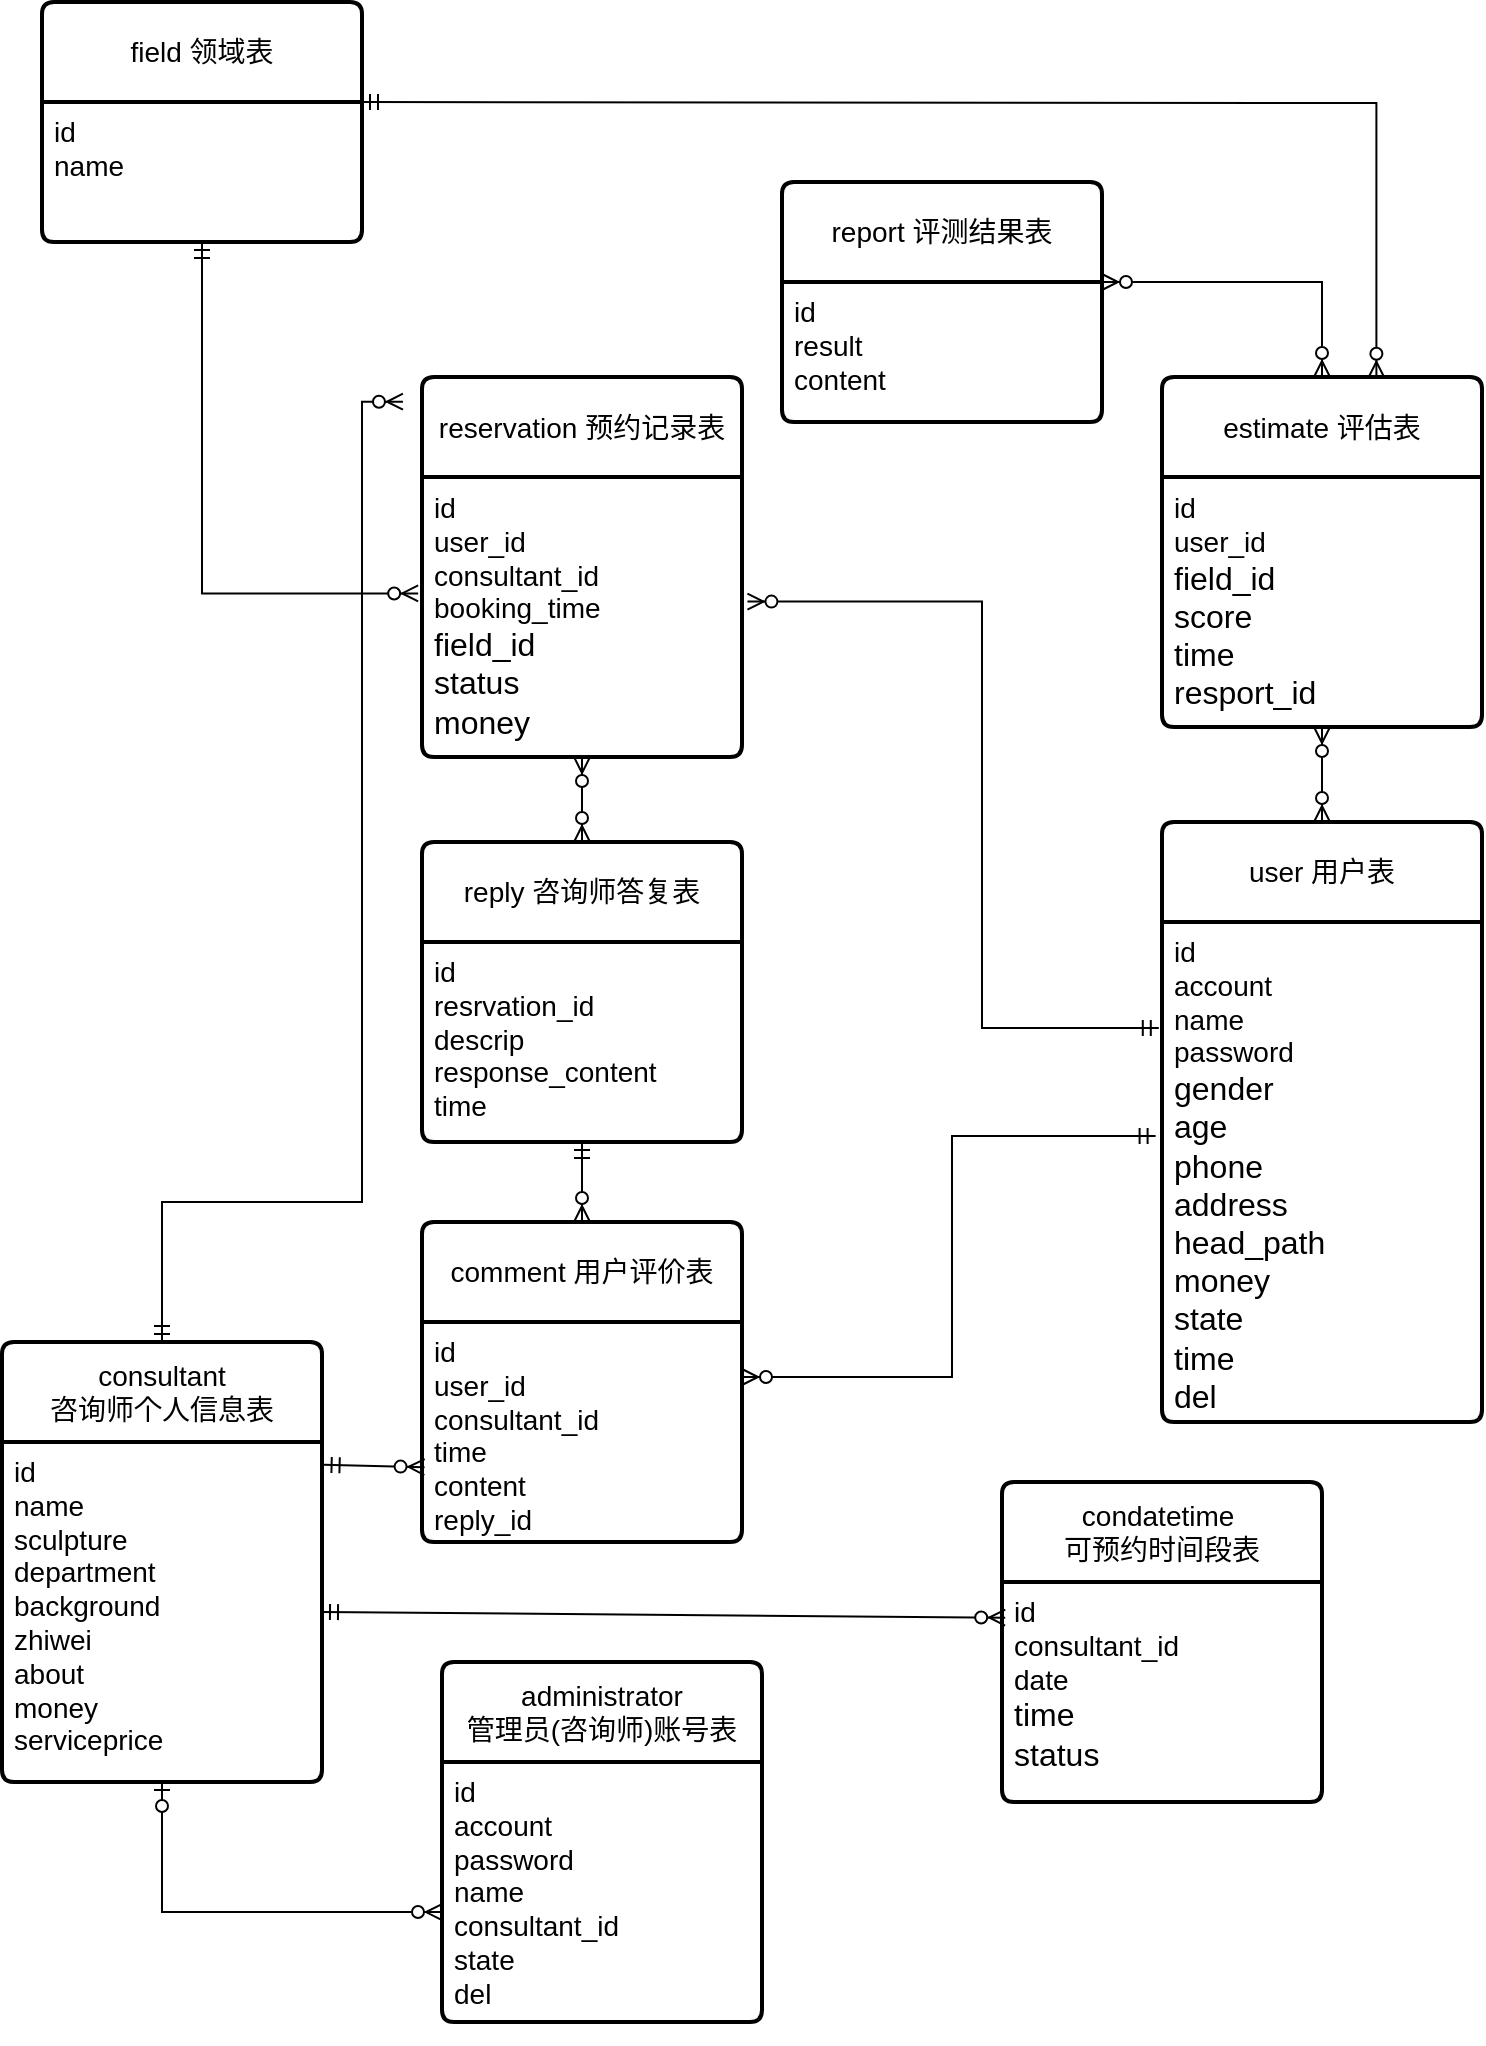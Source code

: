 <mxfile version="24.2.3" type="github">
  <diagram id="R2lEEEUBdFMjLlhIrx00" name="Page-1">
    <mxGraphModel dx="878" dy="1629" grid="1" gridSize="10" guides="1" tooltips="1" connect="1" arrows="1" fold="1" page="1" pageScale="1" pageWidth="850" pageHeight="1100" math="0" shadow="0" extFonts="Permanent Marker^https://fonts.googleapis.com/css?family=Permanent+Marker">
      <root>
        <mxCell id="0" />
        <mxCell id="1" parent="0" />
        <mxCell id="dFxG5B13dRNkU5GHpNi5-49" style="edgeStyle=none;rounded=0;orthogonalLoop=1;jettySize=auto;html=1;" edge="1" parent="1" source="dFxG5B13dRNkU5GHpNi5-29" target="dFxG5B13dRNkU5GHpNi5-28">
          <mxGeometry relative="1" as="geometry" />
        </mxCell>
        <mxCell id="dFxG5B13dRNkU5GHpNi5-4" value="field 领域表" style="swimlane;childLayout=stackLayout;horizontal=1;startSize=50;horizontalStack=0;rounded=1;fontSize=14;fontStyle=0;strokeWidth=2;resizeParent=0;resizeLast=1;shadow=0;dashed=0;align=center;arcSize=4;whiteSpace=wrap;html=1;" vertex="1" parent="1">
          <mxGeometry x="130" width="160" height="120" as="geometry" />
        </mxCell>
        <mxCell id="dFxG5B13dRNkU5GHpNi5-5" value="&lt;font style=&quot;font-size: 14px;&quot;&gt;id&lt;br&gt;name&lt;/font&gt;" style="align=left;strokeColor=none;fillColor=none;spacingLeft=4;fontSize=12;verticalAlign=top;resizable=0;rotatable=0;part=1;html=1;" vertex="1" parent="dFxG5B13dRNkU5GHpNi5-4">
          <mxGeometry y="50" width="160" height="70" as="geometry" />
        </mxCell>
        <mxCell id="dFxG5B13dRNkU5GHpNi5-35" style="edgeStyle=orthogonalEdgeStyle;rounded=0;orthogonalLoop=1;jettySize=auto;html=1;exitX=0.5;exitY=1;exitDx=0;exitDy=0;" edge="1" parent="dFxG5B13dRNkU5GHpNi5-4" source="dFxG5B13dRNkU5GHpNi5-5" target="dFxG5B13dRNkU5GHpNi5-5">
          <mxGeometry relative="1" as="geometry" />
        </mxCell>
        <mxCell id="dFxG5B13dRNkU5GHpNi5-7" value="reservation 预约记录表" style="swimlane;childLayout=stackLayout;horizontal=1;startSize=50;horizontalStack=0;rounded=1;fontSize=14;fontStyle=0;strokeWidth=2;resizeParent=0;resizeLast=1;shadow=0;dashed=0;align=center;arcSize=4;whiteSpace=wrap;html=1;" vertex="1" parent="1">
          <mxGeometry x="320" y="187.5" width="160" height="190" as="geometry" />
        </mxCell>
        <mxCell id="dFxG5B13dRNkU5GHpNi5-8" value="&lt;font style=&quot;font-size: 14px;&quot;&gt;id&lt;br&gt;user_id&lt;br&gt;consultant_id&lt;br&gt;booking_time&lt;/font&gt;&lt;div&gt;&lt;font size=&quot;3&quot;&gt;field_id&lt;br&gt;status&lt;br&gt;money&lt;/font&gt;&lt;/div&gt;" style="align=left;strokeColor=none;fillColor=none;spacingLeft=4;fontSize=12;verticalAlign=top;resizable=0;rotatable=0;part=1;html=1;" vertex="1" parent="dFxG5B13dRNkU5GHpNi5-7">
          <mxGeometry y="50" width="160" height="140" as="geometry" />
        </mxCell>
        <mxCell id="dFxG5B13dRNkU5GHpNi5-10" value="estimate 评估表" style="swimlane;childLayout=stackLayout;horizontal=1;startSize=50;horizontalStack=0;rounded=1;fontSize=14;fontStyle=0;strokeWidth=2;resizeParent=0;resizeLast=1;shadow=0;dashed=0;align=center;arcSize=4;whiteSpace=wrap;html=1;" vertex="1" parent="1">
          <mxGeometry x="690" y="187.5" width="160" height="175" as="geometry" />
        </mxCell>
        <mxCell id="dFxG5B13dRNkU5GHpNi5-11" value="&lt;font style=&quot;font-size: 14px;&quot;&gt;id&lt;br&gt;user_id&lt;br&gt;&lt;/font&gt;&lt;div&gt;&lt;font size=&quot;3&quot;&gt;field_id&lt;br&gt;score&lt;br&gt;time&lt;br&gt;resport_id&lt;/font&gt;&lt;/div&gt;" style="align=left;strokeColor=none;fillColor=none;spacingLeft=4;fontSize=12;verticalAlign=top;resizable=0;rotatable=0;part=1;html=1;" vertex="1" parent="dFxG5B13dRNkU5GHpNi5-10">
          <mxGeometry y="50" width="160" height="125" as="geometry" />
        </mxCell>
        <mxCell id="dFxG5B13dRNkU5GHpNi5-12" value="report 评测结果表" style="swimlane;childLayout=stackLayout;horizontal=1;startSize=50;horizontalStack=0;rounded=1;fontSize=14;fontStyle=0;strokeWidth=2;resizeParent=0;resizeLast=1;shadow=0;dashed=0;align=center;arcSize=4;whiteSpace=wrap;html=1;" vertex="1" parent="1">
          <mxGeometry x="500" y="90" width="160" height="120" as="geometry" />
        </mxCell>
        <mxCell id="dFxG5B13dRNkU5GHpNi5-13" value="&lt;font style=&quot;font-size: 14px;&quot;&gt;id&lt;br&gt;result&lt;br&gt;content&lt;/font&gt;" style="align=left;strokeColor=none;fillColor=none;spacingLeft=4;fontSize=12;verticalAlign=top;resizable=0;rotatable=0;part=1;html=1;" vertex="1" parent="dFxG5B13dRNkU5GHpNi5-12">
          <mxGeometry y="50" width="160" height="70" as="geometry" />
        </mxCell>
        <mxCell id="dFxG5B13dRNkU5GHpNi5-40" style="edgeStyle=none;rounded=0;orthogonalLoop=1;jettySize=auto;html=1;exitX=0.5;exitY=1;exitDx=0;exitDy=0;" edge="1" parent="dFxG5B13dRNkU5GHpNi5-12" source="dFxG5B13dRNkU5GHpNi5-13" target="dFxG5B13dRNkU5GHpNi5-13">
          <mxGeometry relative="1" as="geometry" />
        </mxCell>
        <mxCell id="dFxG5B13dRNkU5GHpNi5-16" value="user 用户表" style="swimlane;childLayout=stackLayout;horizontal=1;startSize=50;horizontalStack=0;rounded=1;fontSize=14;fontStyle=0;strokeWidth=2;resizeParent=0;resizeLast=1;shadow=0;dashed=0;align=center;arcSize=4;whiteSpace=wrap;html=1;" vertex="1" parent="1">
          <mxGeometry x="690" y="410" width="160" height="300" as="geometry" />
        </mxCell>
        <mxCell id="dFxG5B13dRNkU5GHpNi5-17" value="&lt;font style=&quot;font-size: 14px;&quot;&gt;id&lt;br&gt;account&lt;br&gt;name&lt;br&gt;password&lt;/font&gt;&lt;div&gt;&lt;font size=&quot;3&quot;&gt;gender&lt;br&gt;age&lt;br&gt;phone&lt;/font&gt;&lt;/div&gt;&lt;div&gt;&lt;font size=&quot;3&quot;&gt;address&lt;/font&gt;&lt;/div&gt;&lt;div&gt;&lt;font size=&quot;3&quot;&gt;head_path&lt;br&gt;money&lt;br&gt;state&lt;br&gt;time&lt;br&gt;del&lt;/font&gt;&lt;/div&gt;" style="align=left;strokeColor=none;fillColor=none;spacingLeft=4;fontSize=12;verticalAlign=top;resizable=0;rotatable=0;part=1;html=1;" vertex="1" parent="dFxG5B13dRNkU5GHpNi5-16">
          <mxGeometry y="50" width="160" height="250" as="geometry" />
        </mxCell>
        <mxCell id="dFxG5B13dRNkU5GHpNi5-19" value="condatetime&amp;nbsp;&lt;div&gt;可预约时间段表&lt;/div&gt;" style="swimlane;childLayout=stackLayout;horizontal=1;startSize=50;horizontalStack=0;rounded=1;fontSize=14;fontStyle=0;strokeWidth=2;resizeParent=0;resizeLast=1;shadow=0;dashed=0;align=center;arcSize=4;whiteSpace=wrap;html=1;" vertex="1" parent="1">
          <mxGeometry x="610" y="740" width="160" height="160" as="geometry" />
        </mxCell>
        <mxCell id="dFxG5B13dRNkU5GHpNi5-20" value="&lt;font style=&quot;font-size: 14px;&quot;&gt;id&lt;br&gt;consultant_id&lt;br&gt;date&lt;br&gt;&lt;/font&gt;&lt;div&gt;&lt;font size=&quot;3&quot;&gt;time&lt;br&gt;status&lt;br&gt;&lt;br&gt;&lt;/font&gt;&lt;/div&gt;" style="align=left;strokeColor=none;fillColor=none;spacingLeft=4;fontSize=12;verticalAlign=top;resizable=0;rotatable=0;part=1;html=1;" vertex="1" parent="dFxG5B13dRNkU5GHpNi5-19">
          <mxGeometry y="50" width="160" height="110" as="geometry" />
        </mxCell>
        <mxCell id="dFxG5B13dRNkU5GHpNi5-21" style="edgeStyle=orthogonalEdgeStyle;rounded=0;orthogonalLoop=1;jettySize=auto;html=1;exitX=0.5;exitY=1;exitDx=0;exitDy=0;" edge="1" parent="dFxG5B13dRNkU5GHpNi5-19" source="dFxG5B13dRNkU5GHpNi5-20" target="dFxG5B13dRNkU5GHpNi5-20">
          <mxGeometry relative="1" as="geometry" />
        </mxCell>
        <mxCell id="dFxG5B13dRNkU5GHpNi5-23" style="edgeStyle=orthogonalEdgeStyle;rounded=0;orthogonalLoop=1;jettySize=auto;html=1;exitX=0.5;exitY=1;exitDx=0;exitDy=0;" edge="1" parent="dFxG5B13dRNkU5GHpNi5-19" source="dFxG5B13dRNkU5GHpNi5-20" target="dFxG5B13dRNkU5GHpNi5-20">
          <mxGeometry relative="1" as="geometry" />
        </mxCell>
        <mxCell id="dFxG5B13dRNkU5GHpNi5-24" value="reply 咨询师答复表" style="swimlane;childLayout=stackLayout;horizontal=1;startSize=50;horizontalStack=0;rounded=1;fontSize=14;fontStyle=0;strokeWidth=2;resizeParent=0;resizeLast=1;shadow=0;dashed=0;align=center;arcSize=4;whiteSpace=wrap;html=1;" vertex="1" parent="1">
          <mxGeometry x="320" y="420" width="160" height="150" as="geometry" />
        </mxCell>
        <mxCell id="dFxG5B13dRNkU5GHpNi5-25" value="&lt;font style=&quot;font-size: 14px;&quot;&gt;id&lt;br&gt;resrvation_id&lt;br&gt;descrip&lt;br&gt;response_content&lt;br&gt;time&lt;/font&gt;" style="align=left;strokeColor=none;fillColor=none;spacingLeft=4;fontSize=12;verticalAlign=top;resizable=0;rotatable=0;part=1;html=1;" vertex="1" parent="dFxG5B13dRNkU5GHpNi5-24">
          <mxGeometry y="50" width="160" height="100" as="geometry" />
        </mxCell>
        <mxCell id="dFxG5B13dRNkU5GHpNi5-26" value="comment 用户评价表" style="swimlane;childLayout=stackLayout;horizontal=1;startSize=50;horizontalStack=0;rounded=1;fontSize=14;fontStyle=0;strokeWidth=2;resizeParent=0;resizeLast=1;shadow=0;dashed=0;align=center;arcSize=4;whiteSpace=wrap;html=1;" vertex="1" parent="1">
          <mxGeometry x="320" y="610" width="160" height="160" as="geometry" />
        </mxCell>
        <mxCell id="dFxG5B13dRNkU5GHpNi5-27" value="&lt;font style=&quot;font-size: 14px;&quot;&gt;id&lt;br&gt;user_id&lt;br&gt;consultant_id&lt;br&gt;time&lt;br&gt;content&lt;br&gt;reply_id&lt;/font&gt;" style="align=left;strokeColor=none;fillColor=none;spacingLeft=4;fontSize=12;verticalAlign=top;resizable=0;rotatable=0;part=1;html=1;" vertex="1" parent="dFxG5B13dRNkU5GHpNi5-26">
          <mxGeometry y="50" width="160" height="110" as="geometry" />
        </mxCell>
        <mxCell id="dFxG5B13dRNkU5GHpNi5-28" value="administrator&lt;div&gt;管理员(咨询师)账号表&lt;/div&gt;" style="swimlane;childLayout=stackLayout;horizontal=1;startSize=50;horizontalStack=0;rounded=1;fontSize=14;fontStyle=0;strokeWidth=2;resizeParent=0;resizeLast=1;shadow=0;dashed=0;align=center;arcSize=4;whiteSpace=wrap;html=1;" vertex="1" parent="1">
          <mxGeometry x="330" y="830" width="160" height="180" as="geometry" />
        </mxCell>
        <mxCell id="dFxG5B13dRNkU5GHpNi5-29" value="&lt;font style=&quot;font-size: 14px;&quot;&gt;id&lt;/font&gt;&lt;div&gt;&lt;font style=&quot;font-size: 14px;&quot;&gt;account&lt;br&gt;password&lt;br&gt;name&lt;br&gt;consultant_id&lt;br&gt;state&lt;br&gt;del&lt;br&gt;&lt;br&gt;&lt;/font&gt;&lt;/div&gt;" style="align=left;strokeColor=none;fillColor=none;spacingLeft=4;fontSize=12;verticalAlign=top;resizable=0;rotatable=0;part=1;html=1;" vertex="1" parent="dFxG5B13dRNkU5GHpNi5-28">
          <mxGeometry y="50" width="160" height="130" as="geometry" />
        </mxCell>
        <mxCell id="dFxG5B13dRNkU5GHpNi5-32" value="consultant&lt;div&gt;咨询师个人信息表&lt;/div&gt;" style="swimlane;childLayout=stackLayout;horizontal=1;startSize=50;horizontalStack=0;rounded=1;fontSize=14;fontStyle=0;strokeWidth=2;resizeParent=0;resizeLast=1;shadow=0;dashed=0;align=center;arcSize=4;whiteSpace=wrap;html=1;" vertex="1" parent="1">
          <mxGeometry x="110" y="670" width="160" height="220" as="geometry" />
        </mxCell>
        <mxCell id="dFxG5B13dRNkU5GHpNi5-33" value="&lt;font style=&quot;font-size: 14px;&quot;&gt;id&lt;/font&gt;&lt;div&gt;&lt;font style=&quot;font-size: 14px;&quot;&gt;name&lt;br&gt;sculpture&lt;br&gt;department&lt;br&gt;background&lt;br&gt;zhiwei&lt;br&gt;about&lt;br&gt;money&lt;br&gt;serviceprice&lt;br&gt;&lt;br&gt;&lt;/font&gt;&lt;/div&gt;" style="align=left;strokeColor=none;fillColor=none;spacingLeft=4;fontSize=12;verticalAlign=top;resizable=0;rotatable=0;part=1;html=1;" vertex="1" parent="dFxG5B13dRNkU5GHpNi5-32">
          <mxGeometry y="50" width="160" height="170" as="geometry" />
        </mxCell>
        <mxCell id="dFxG5B13dRNkU5GHpNi5-38" value="" style="fontSize=12;html=1;endArrow=ERzeroToMany;startArrow=ERmandOne;rounded=0;entryX=-0.012;entryY=0.416;entryDx=0;entryDy=0;entryPerimeter=0;edgeStyle=orthogonalEdgeStyle;exitX=0.5;exitY=1;exitDx=0;exitDy=0;" edge="1" parent="1" source="dFxG5B13dRNkU5GHpNi5-5" target="dFxG5B13dRNkU5GHpNi5-8">
          <mxGeometry width="100" height="100" relative="1" as="geometry">
            <mxPoint x="170" y="270" as="sourcePoint" />
            <mxPoint x="269.5" y="265" as="targetPoint" />
            <Array as="points">
              <mxPoint x="210" y="296" />
            </Array>
          </mxGeometry>
        </mxCell>
        <mxCell id="dFxG5B13dRNkU5GHpNi5-39" value="" style="edgeStyle=orthogonalEdgeStyle;fontSize=12;html=1;endArrow=ERzeroToMany;startArrow=ERmandOne;rounded=0;entryX=0.67;entryY=0.002;entryDx=0;entryDy=0;entryPerimeter=0;" edge="1" parent="1" target="dFxG5B13dRNkU5GHpNi5-10">
          <mxGeometry width="100" height="100" relative="1" as="geometry">
            <mxPoint x="290" y="50" as="sourcePoint" />
            <mxPoint x="360" y="-50" as="targetPoint" />
          </mxGeometry>
        </mxCell>
        <mxCell id="dFxG5B13dRNkU5GHpNi5-41" value="" style="edgeStyle=orthogonalEdgeStyle;fontSize=12;html=1;endArrow=ERzeroToMany;endFill=1;startArrow=ERzeroToMany;rounded=0;exitX=1;exitY=0;exitDx=0;exitDy=0;entryX=0.5;entryY=0;entryDx=0;entryDy=0;" edge="1" parent="1" source="dFxG5B13dRNkU5GHpNi5-13" target="dFxG5B13dRNkU5GHpNi5-10">
          <mxGeometry width="100" height="100" relative="1" as="geometry">
            <mxPoint x="530" y="-40" as="sourcePoint" />
            <mxPoint x="680" y="-30" as="targetPoint" />
            <Array as="points">
              <mxPoint x="770" y="140" />
            </Array>
          </mxGeometry>
        </mxCell>
        <mxCell id="dFxG5B13dRNkU5GHpNi5-42" value="" style="fontSize=12;html=1;endArrow=ERzeroToMany;endFill=1;startArrow=ERzeroToMany;rounded=0;entryX=0.5;entryY=1;entryDx=0;entryDy=0;exitX=0.5;exitY=0;exitDx=0;exitDy=0;" edge="1" parent="1" source="dFxG5B13dRNkU5GHpNi5-16" target="dFxG5B13dRNkU5GHpNi5-11">
          <mxGeometry width="100" height="100" relative="1" as="geometry">
            <mxPoint x="550" y="450" as="sourcePoint" />
            <mxPoint x="650" y="350" as="targetPoint" />
          </mxGeometry>
        </mxCell>
        <mxCell id="dFxG5B13dRNkU5GHpNi5-43" value="" style="edgeStyle=orthogonalEdgeStyle;fontSize=12;html=1;endArrow=ERzeroToMany;startArrow=ERmandOne;rounded=0;entryX=1.017;entryY=0.445;entryDx=0;entryDy=0;entryPerimeter=0;exitX=-0.01;exitY=0.212;exitDx=0;exitDy=0;exitPerimeter=0;" edge="1" parent="1" source="dFxG5B13dRNkU5GHpNi5-17" target="dFxG5B13dRNkU5GHpNi5-8">
          <mxGeometry width="100" height="100" relative="1" as="geometry">
            <mxPoint x="550" y="430" as="sourcePoint" />
            <mxPoint x="650" y="330" as="targetPoint" />
            <Array as="points">
              <mxPoint x="600" y="513" />
              <mxPoint x="600" y="300" />
            </Array>
          </mxGeometry>
        </mxCell>
        <mxCell id="dFxG5B13dRNkU5GHpNi5-44" value="" style="fontSize=12;html=1;endArrow=ERzeroToMany;endFill=1;startArrow=ERzeroToMany;rounded=0;entryX=0.5;entryY=1;entryDx=0;entryDy=0;exitX=0.5;exitY=0;exitDx=0;exitDy=0;" edge="1" parent="1" source="dFxG5B13dRNkU5GHpNi5-24" target="dFxG5B13dRNkU5GHpNi5-8">
          <mxGeometry width="100" height="100" relative="1" as="geometry">
            <mxPoint x="160" y="510" as="sourcePoint" />
            <mxPoint x="260" y="410" as="targetPoint" />
          </mxGeometry>
        </mxCell>
        <mxCell id="dFxG5B13dRNkU5GHpNi5-45" value="" style="fontSize=12;html=1;endArrow=ERzeroToMany;startArrow=ERmandOne;rounded=0;entryX=0.5;entryY=0;entryDx=0;entryDy=0;exitX=0.5;exitY=1;exitDx=0;exitDy=0;" edge="1" parent="1" source="dFxG5B13dRNkU5GHpNi5-25" target="dFxG5B13dRNkU5GHpNi5-26">
          <mxGeometry width="100" height="100" relative="1" as="geometry">
            <mxPoint x="180" y="650" as="sourcePoint" />
            <mxPoint x="280" y="550" as="targetPoint" />
          </mxGeometry>
        </mxCell>
        <mxCell id="dFxG5B13dRNkU5GHpNi5-47" value="" style="fontSize=12;html=1;endArrow=ERzeroToMany;startArrow=ERmandOne;rounded=0;entryX=1;entryY=0.25;entryDx=0;entryDy=0;exitX=-0.02;exitY=0.428;exitDx=0;exitDy=0;exitPerimeter=0;edgeStyle=orthogonalEdgeStyle;" edge="1" parent="1" source="dFxG5B13dRNkU5GHpNi5-17" target="dFxG5B13dRNkU5GHpNi5-27">
          <mxGeometry width="100" height="100" relative="1" as="geometry">
            <mxPoint x="550" y="690" as="sourcePoint" />
            <mxPoint x="580" y="550" as="targetPoint" />
          </mxGeometry>
        </mxCell>
        <mxCell id="dFxG5B13dRNkU5GHpNi5-51" value="" style="fontSize=12;html=1;endArrow=ERzeroToMany;startArrow=ERzeroToOne;rounded=0;exitX=0.5;exitY=1;exitDx=0;exitDy=0;entryX=0;entryY=0.577;entryDx=0;entryDy=0;edgeStyle=orthogonalEdgeStyle;entryPerimeter=0;" edge="1" parent="1" source="dFxG5B13dRNkU5GHpNi5-33" target="dFxG5B13dRNkU5GHpNi5-29">
          <mxGeometry width="100" height="100" relative="1" as="geometry">
            <mxPoint x="110" y="947.21" as="sourcePoint" />
            <mxPoint x="266" y="1010" as="targetPoint" />
            <Array as="points">
              <mxPoint x="190" y="955" />
            </Array>
          </mxGeometry>
        </mxCell>
        <mxCell id="dFxG5B13dRNkU5GHpNi5-52" value="" style="fontSize=12;html=1;endArrow=ERzeroToMany;startArrow=ERmandOne;rounded=0;exitX=1.005;exitY=0.067;exitDx=0;exitDy=0;entryX=0.008;entryY=0.66;entryDx=0;entryDy=0;entryPerimeter=0;exitPerimeter=0;" edge="1" parent="1" source="dFxG5B13dRNkU5GHpNi5-33" target="dFxG5B13dRNkU5GHpNi5-27">
          <mxGeometry width="100" height="100" relative="1" as="geometry">
            <mxPoint x="-21.2" y="680.0" as="sourcePoint" />
            <mxPoint x="320" y="738.39" as="targetPoint" />
          </mxGeometry>
        </mxCell>
        <mxCell id="dFxG5B13dRNkU5GHpNi5-54" value="" style="fontSize=12;html=1;endArrow=ERzeroToMany;startArrow=ERmandOne;rounded=0;edgeStyle=orthogonalEdgeStyle;entryX=0.003;entryY=0.674;entryDx=0;entryDy=0;entryPerimeter=0;exitX=0.5;exitY=0;exitDx=0;exitDy=0;" edge="1" parent="1" source="dFxG5B13dRNkU5GHpNi5-32">
          <mxGeometry width="100" height="100" relative="1" as="geometry">
            <mxPoint x="210" y="518" as="sourcePoint" />
            <mxPoint x="310.48" y="199.86" as="targetPoint" />
            <Array as="points">
              <mxPoint x="190" y="600" />
              <mxPoint x="290" y="600" />
              <mxPoint x="290" y="200" />
            </Array>
          </mxGeometry>
        </mxCell>
        <mxCell id="dFxG5B13dRNkU5GHpNi5-55" value="" style="fontSize=12;html=1;endArrow=ERzeroToMany;startArrow=ERmandOne;rounded=0;exitX=1;exitY=0.5;exitDx=0;exitDy=0;entryX=0.01;entryY=0.162;entryDx=0;entryDy=0;entryPerimeter=0;" edge="1" parent="1" source="dFxG5B13dRNkU5GHpNi5-33" target="dFxG5B13dRNkU5GHpNi5-20">
          <mxGeometry width="100" height="100" relative="1" as="geometry">
            <mxPoint x="281" y="741" as="sourcePoint" />
            <mxPoint x="331" y="743" as="targetPoint" />
          </mxGeometry>
        </mxCell>
      </root>
    </mxGraphModel>
  </diagram>
</mxfile>
